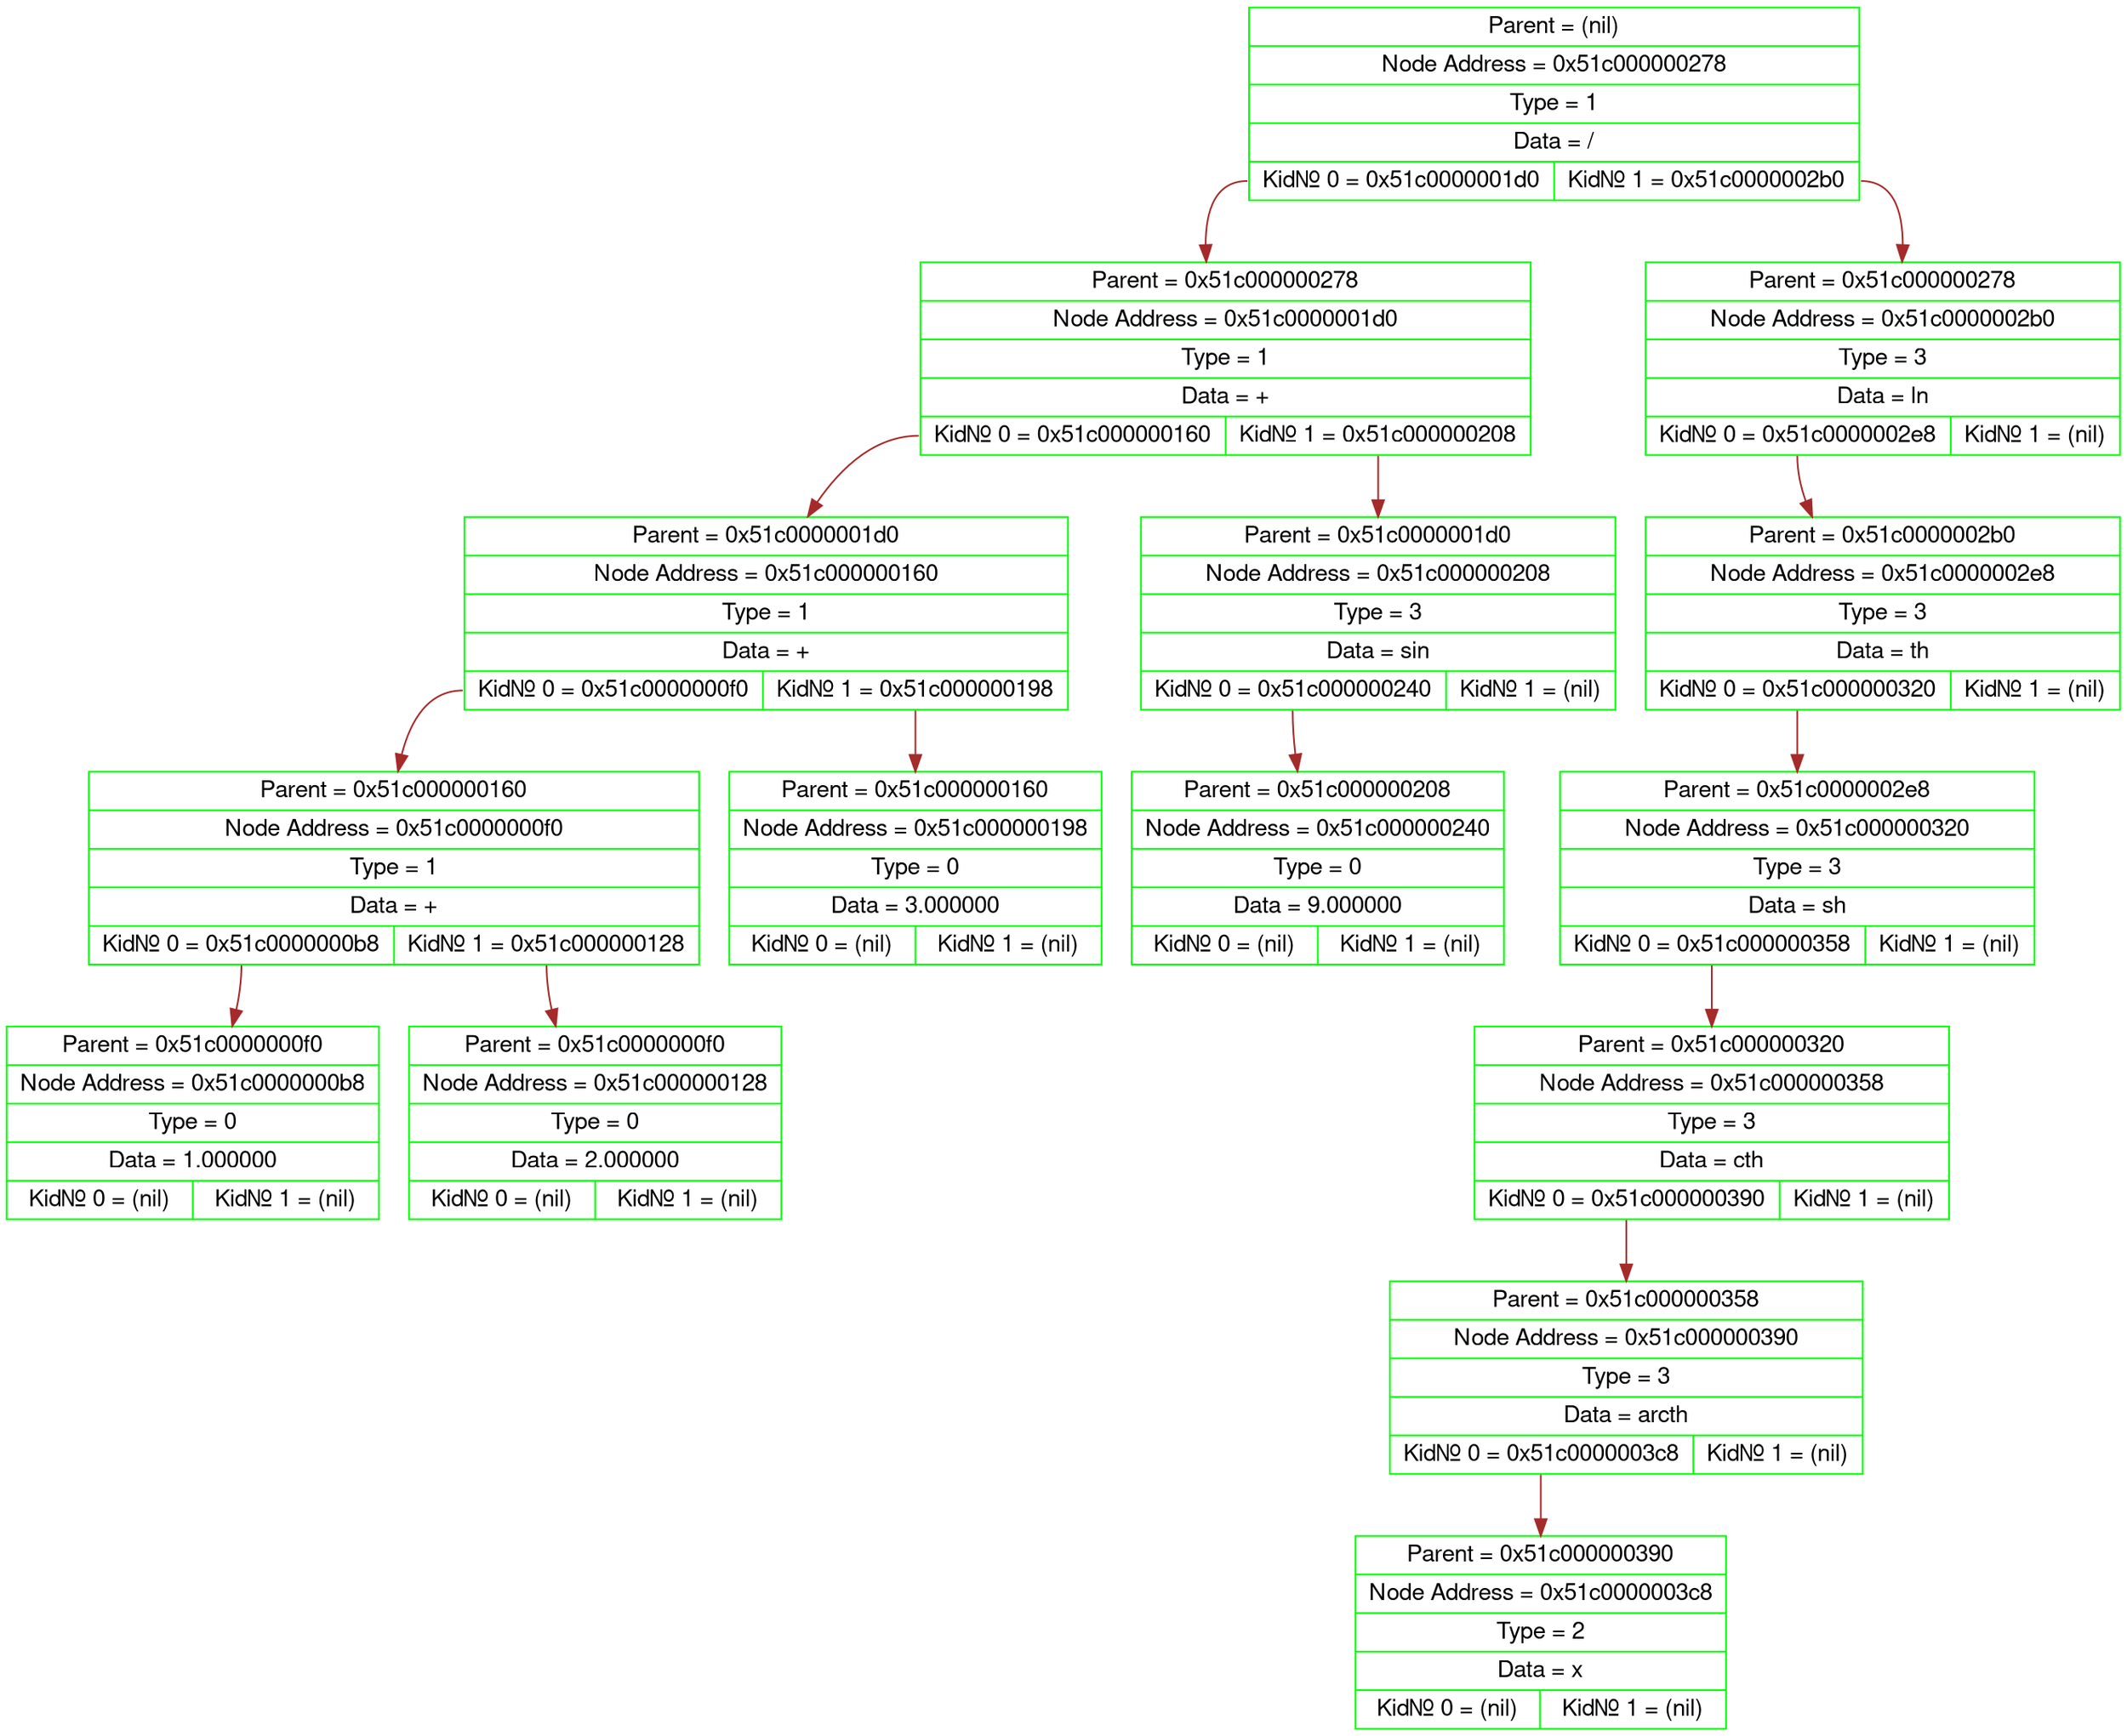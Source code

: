 digraph g {
fontname="Helvetica,Arial,sans-serif"node [fontname="Helvetica,Arial,sans-serif", color = "green"]
graph [
rankdir = "TB"
];
node [
fontisze = "16"
shape = "ellipse"
];
"node1" [
rank = 1
"label" = "{<parent> Parent = (nil)|<adr> Node Address =  0x51c000000278| <type> Type = 1|<f0> Data = /|{<f2> Kid№ 0 = 0x51c0000001d0 |<f3> Kid№ 1 = 0x51c0000002b0 }}"
shape = "record"
];
node1: <f2> -> node2[color = "brown"];
"node2" [
rank = 2
"label" = "{<parent> Parent = 0x51c000000278|<adr> Node Address =  0x51c0000001d0| <type> Type = 1|<f0> Data = +|{<f2> Kid№ 0 = 0x51c000000160 |<f3> Kid№ 1 = 0x51c000000208 }}"
shape = "record"
];
node2: <f2> -> node3[color = "brown"];
"node3" [
rank = 3
"label" = "{<parent> Parent = 0x51c0000001d0|<adr> Node Address =  0x51c000000160| <type> Type = 1|<f0> Data = +|{<f2> Kid№ 0 = 0x51c0000000f0 |<f3> Kid№ 1 = 0x51c000000198 }}"
shape = "record"
];
node3: <f2> -> node4[color = "brown"];
"node4" [
rank = 4
"label" = "{<parent> Parent = 0x51c000000160|<adr> Node Address =  0x51c0000000f0| <type> Type = 1|<f0> Data = +|{<f2> Kid№ 0 = 0x51c0000000b8 |<f3> Kid№ 1 = 0x51c000000128 }}"
shape = "record"
];
node4: <f2> -> node5[color = "brown"];
"node5" [
rank = 5
"label" = "{<parent> Parent = 0x51c0000000f0|<adr> Node Address =  0x51c0000000b8| <type> Type = 0|<f0> Data = 1.000000|{<f2> Kid№ 0 = (nil) |<f3> Kid№ 1 = (nil) }}"
shape = "record"
];
node4: <f3> -> node6[color = "brown"];
"node6" [
rank = 5
"label" = "{<parent> Parent = 0x51c0000000f0|<adr> Node Address =  0x51c000000128| <type> Type = 0|<f0> Data = 2.000000|{<f2> Kid№ 0 = (nil) |<f3> Kid№ 1 = (nil) }}"
shape = "record"
];
node3: <f3> -> node7[color = "brown"];
"node7" [
rank = 4
"label" = "{<parent> Parent = 0x51c000000160|<adr> Node Address =  0x51c000000198| <type> Type = 0|<f0> Data = 3.000000|{<f2> Kid№ 0 = (nil) |<f3> Kid№ 1 = (nil) }}"
shape = "record"
];
node2: <f3> -> node8[color = "brown"];
"node8" [
rank = 3
"label" = "{<parent> Parent = 0x51c0000001d0|<adr> Node Address =  0x51c000000208| <type> Type = 3|<f0> Data = sin|{<f2> Kid№ 0 = 0x51c000000240 |<f3> Kid№ 1 = (nil) }}"
shape = "record"
];
node8: <f2> -> node9[color = "brown"];
"node9" [
rank = 4
"label" = "{<parent> Parent = 0x51c000000208|<adr> Node Address =  0x51c000000240| <type> Type = 0|<f0> Data = 9.000000|{<f2> Kid№ 0 = (nil) |<f3> Kid№ 1 = (nil) }}"
shape = "record"
];
node1: <f3> -> node10[color = "brown"];
"node10" [
rank = 2
"label" = "{<parent> Parent = 0x51c000000278|<adr> Node Address =  0x51c0000002b0| <type> Type = 3|<f0> Data = ln|{<f2> Kid№ 0 = 0x51c0000002e8 |<f3> Kid№ 1 = (nil) }}"
shape = "record"
];
node10: <f2> -> node11[color = "brown"];
"node11" [
rank = 3
"label" = "{<parent> Parent = 0x51c0000002b0|<adr> Node Address =  0x51c0000002e8| <type> Type = 3|<f0> Data = th|{<f2> Kid№ 0 = 0x51c000000320 |<f3> Kid№ 1 = (nil) }}"
shape = "record"
];
node11: <f2> -> node12[color = "brown"];
"node12" [
rank = 4
"label" = "{<parent> Parent = 0x51c0000002e8|<adr> Node Address =  0x51c000000320| <type> Type = 3|<f0> Data = sh|{<f2> Kid№ 0 = 0x51c000000358 |<f3> Kid№ 1 = (nil) }}"
shape = "record"
];
node12: <f2> -> node13[color = "brown"];
"node13" [
rank = 5
"label" = "{<parent> Parent = 0x51c000000320|<adr> Node Address =  0x51c000000358| <type> Type = 3|<f0> Data = cth|{<f2> Kid№ 0 = 0x51c000000390 |<f3> Kid№ 1 = (nil) }}"
shape = "record"
];
node13: <f2> -> node14[color = "brown"];
"node14" [
rank = 6
"label" = "{<parent> Parent = 0x51c000000358|<adr> Node Address =  0x51c000000390| <type> Type = 3|<f0> Data = arcth|{<f2> Kid№ 0 = 0x51c0000003c8 |<f3> Kid№ 1 = (nil) }}"
shape = "record"
];
node14: <f2> -> node15[color = "brown"];
"node15" [
rank = 7
"label" = "{<parent> Parent = 0x51c000000390|<adr> Node Address =  0x51c0000003c8| <type> Type = 2|<f0> Data = x|{<f2> Kid№ 0 = (nil) |<f3> Kid№ 1 = (nil) }}"
shape = "record"
];
}